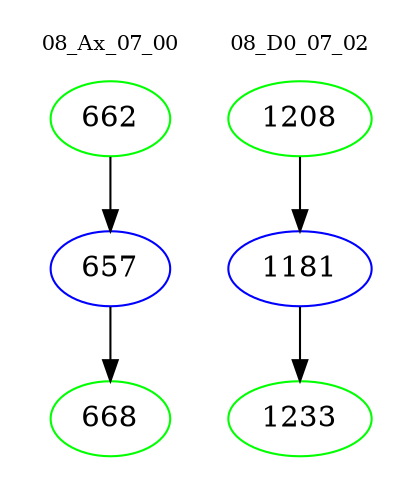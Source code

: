 digraph{
subgraph cluster_0 {
color = white
label = "08_Ax_07_00";
fontsize=10;
T0_662 [label="662", color="green"]
T0_662 -> T0_657 [color="black"]
T0_657 [label="657", color="blue"]
T0_657 -> T0_668 [color="black"]
T0_668 [label="668", color="green"]
}
subgraph cluster_1 {
color = white
label = "08_D0_07_02";
fontsize=10;
T1_1208 [label="1208", color="green"]
T1_1208 -> T1_1181 [color="black"]
T1_1181 [label="1181", color="blue"]
T1_1181 -> T1_1233 [color="black"]
T1_1233 [label="1233", color="green"]
}
}
